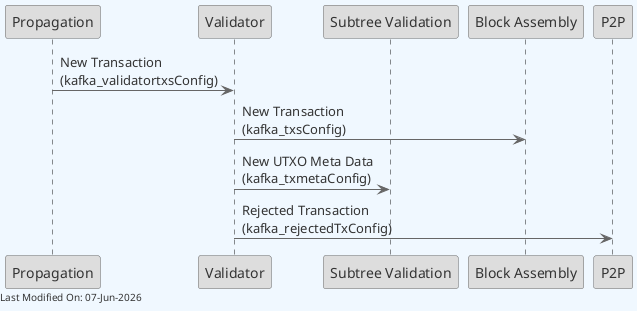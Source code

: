 @startuml
skinparam backgroundColor #F0F8FF
skinparam defaultFontColor #333333
skinparam arrowColor #666666

' Define borders for all elements
skinparam entity {
  BorderColor #666666
  BackgroundColor #DDDDDD
}

skinparam control {
  BorderColor #666666
  BackgroundColor #DDDDDD
}

skinparam participant {
  BorderColor #666666
  BackgroundColor #DDDDDD
}



participant Propagation as P
participant Validator as V
participant "Subtree Validation" as SV
participant "Block Assembly" as BA
participant P2P

P -> V: New Transaction\n(kafka_validatortxsConfig)
V -> BA: New Transaction\n(kafka_txsConfig)
V -> SV: New UTXO Meta Data\n(kafka_txmetaConfig)
V -> P2P: Rejected Transaction\n(kafka_rejectedTxConfig)

left footer Last Modified On: %date("dd-MMM-yyyy")
@enduml
